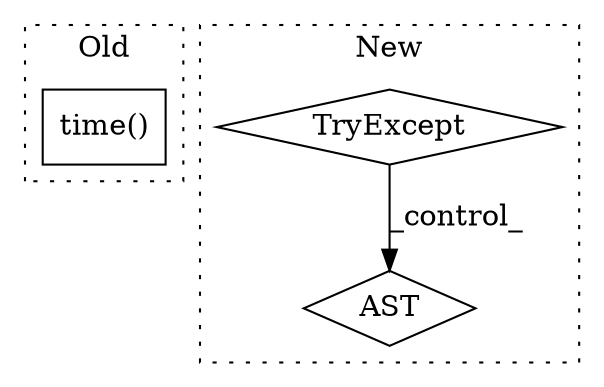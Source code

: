 digraph G {
subgraph cluster0 {
1 [label="time()" a="75" s="11255" l="11" shape="box"];
label = "Old";
style="dotted";
}
subgraph cluster1 {
2 [label="TryExcept" a="71" s="10354" l="21" shape="diamond"];
3 [label="AST" a="2" s="10449,0" l="7,0" shape="diamond"];
label = "New";
style="dotted";
}
2 -> 3 [label="_control_"];
}